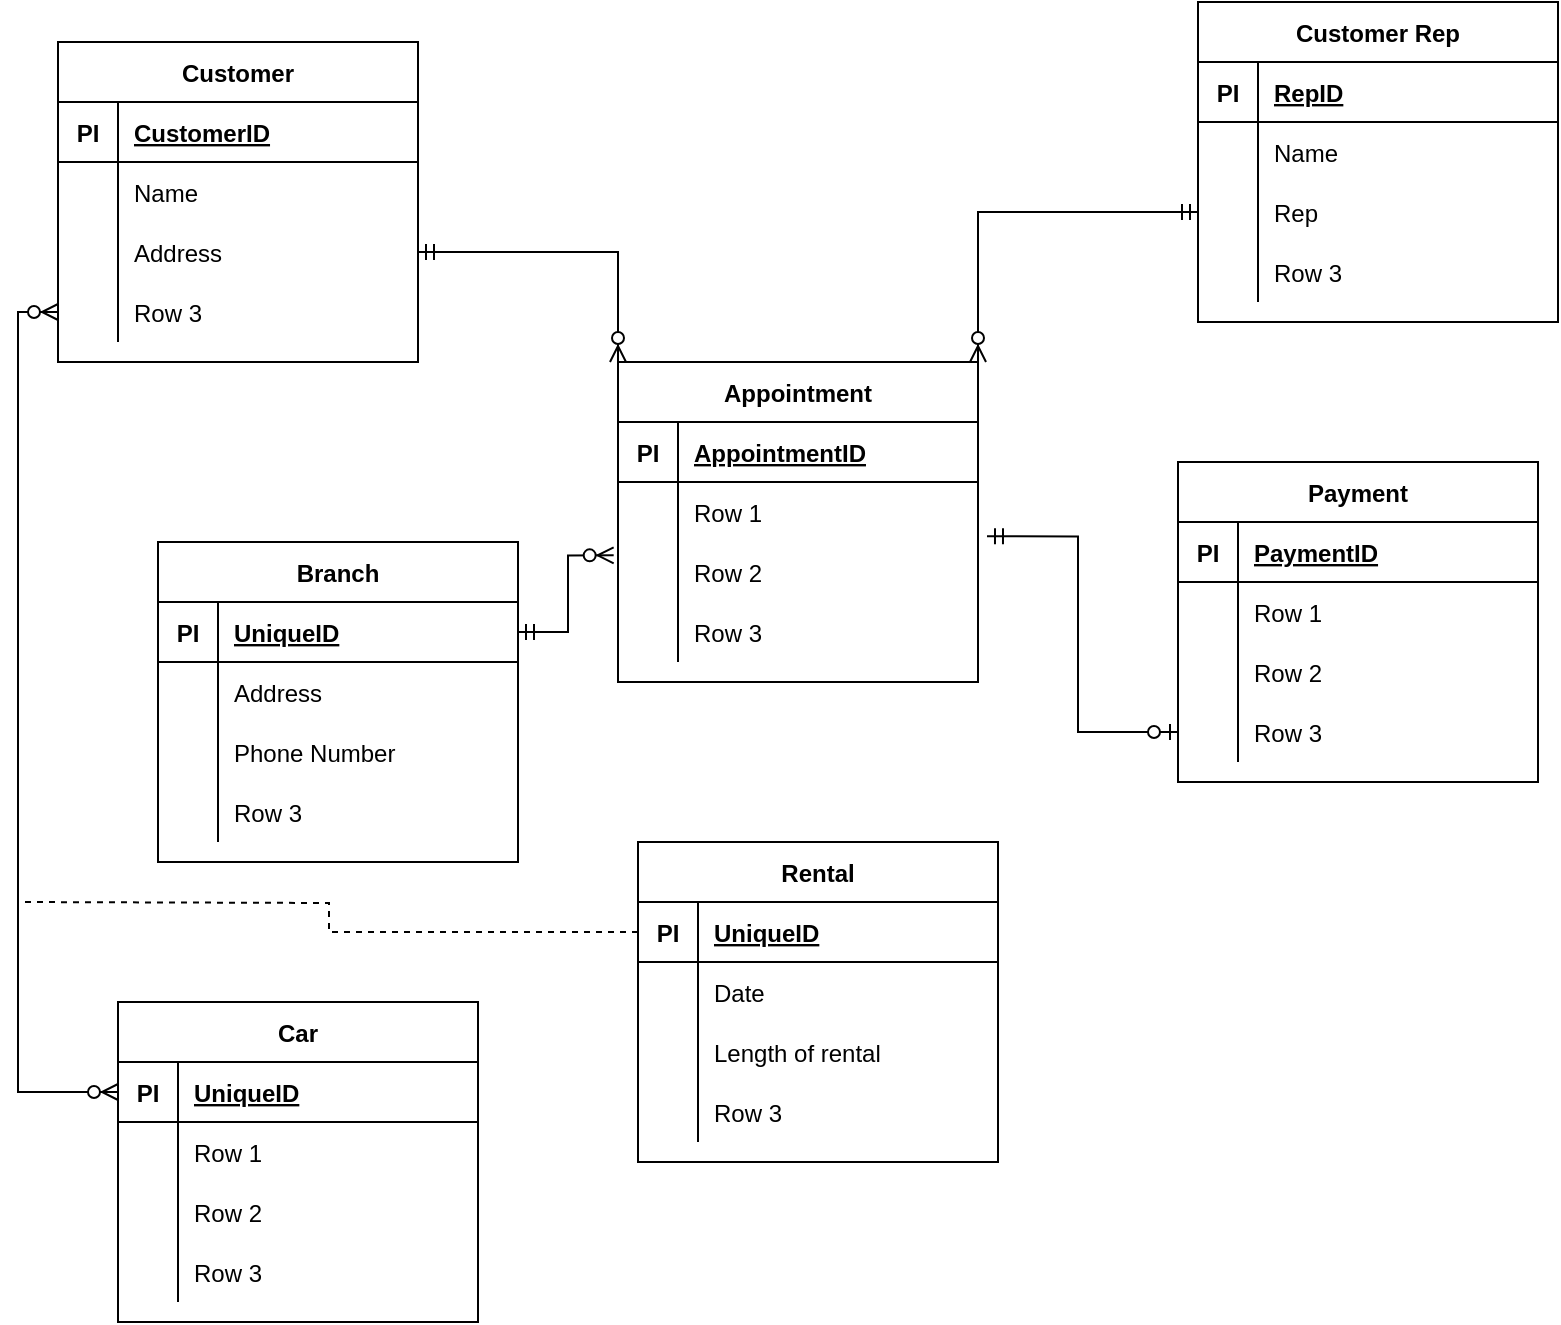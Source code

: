 <mxfile version="13.6.2" type="github">
  <diagram id="R2lEEEUBdFMjLlhIrx00" name="Page-1">
    <mxGraphModel dx="1117" dy="1770" grid="1" gridSize="10" guides="1" tooltips="1" connect="1" arrows="1" fold="1" page="1" pageScale="1" pageWidth="850" pageHeight="1100" math="0" shadow="0" extFonts="Permanent Marker^https://fonts.googleapis.com/css?family=Permanent+Marker">
      <root>
        <mxCell id="0" />
        <mxCell id="1" parent="0" />
        <mxCell id="igwRy37rfEKmx1J63zKZ-53" value="Customer Rep" style="shape=table;startSize=30;container=1;collapsible=1;childLayout=tableLayout;fixedRows=1;rowLines=0;fontStyle=1;align=center;resizeLast=1;" vertex="1" parent="1">
          <mxGeometry x="620" y="-130" width="180" height="160" as="geometry" />
        </mxCell>
        <mxCell id="igwRy37rfEKmx1J63zKZ-54" value="" style="shape=partialRectangle;collapsible=0;dropTarget=0;pointerEvents=0;fillColor=none;top=0;left=0;bottom=1;right=0;points=[[0,0.5],[1,0.5]];portConstraint=eastwest;" vertex="1" parent="igwRy37rfEKmx1J63zKZ-53">
          <mxGeometry y="30" width="180" height="30" as="geometry" />
        </mxCell>
        <mxCell id="igwRy37rfEKmx1J63zKZ-55" value="PI" style="shape=partialRectangle;connectable=0;fillColor=none;top=0;left=0;bottom=0;right=0;fontStyle=1;overflow=hidden;" vertex="1" parent="igwRy37rfEKmx1J63zKZ-54">
          <mxGeometry width="30" height="30" as="geometry" />
        </mxCell>
        <mxCell id="igwRy37rfEKmx1J63zKZ-56" value="RepID" style="shape=partialRectangle;connectable=0;fillColor=none;top=0;left=0;bottom=0;right=0;align=left;spacingLeft=6;fontStyle=5;overflow=hidden;" vertex="1" parent="igwRy37rfEKmx1J63zKZ-54">
          <mxGeometry x="30" width="150" height="30" as="geometry" />
        </mxCell>
        <mxCell id="igwRy37rfEKmx1J63zKZ-57" value="" style="shape=partialRectangle;collapsible=0;dropTarget=0;pointerEvents=0;fillColor=none;top=0;left=0;bottom=0;right=0;points=[[0,0.5],[1,0.5]];portConstraint=eastwest;" vertex="1" parent="igwRy37rfEKmx1J63zKZ-53">
          <mxGeometry y="60" width="180" height="30" as="geometry" />
        </mxCell>
        <mxCell id="igwRy37rfEKmx1J63zKZ-58" value="" style="shape=partialRectangle;connectable=0;fillColor=none;top=0;left=0;bottom=0;right=0;editable=1;overflow=hidden;" vertex="1" parent="igwRy37rfEKmx1J63zKZ-57">
          <mxGeometry width="30" height="30" as="geometry" />
        </mxCell>
        <mxCell id="igwRy37rfEKmx1J63zKZ-59" value="Name" style="shape=partialRectangle;connectable=0;fillColor=none;top=0;left=0;bottom=0;right=0;align=left;spacingLeft=6;overflow=hidden;" vertex="1" parent="igwRy37rfEKmx1J63zKZ-57">
          <mxGeometry x="30" width="150" height="30" as="geometry" />
        </mxCell>
        <mxCell id="igwRy37rfEKmx1J63zKZ-60" value="" style="shape=partialRectangle;collapsible=0;dropTarget=0;pointerEvents=0;fillColor=none;top=0;left=0;bottom=0;right=0;points=[[0,0.5],[1,0.5]];portConstraint=eastwest;" vertex="1" parent="igwRy37rfEKmx1J63zKZ-53">
          <mxGeometry y="90" width="180" height="30" as="geometry" />
        </mxCell>
        <mxCell id="igwRy37rfEKmx1J63zKZ-61" value="" style="shape=partialRectangle;connectable=0;fillColor=none;top=0;left=0;bottom=0;right=0;editable=1;overflow=hidden;" vertex="1" parent="igwRy37rfEKmx1J63zKZ-60">
          <mxGeometry width="30" height="30" as="geometry" />
        </mxCell>
        <mxCell id="igwRy37rfEKmx1J63zKZ-62" value="Rep" style="shape=partialRectangle;connectable=0;fillColor=none;top=0;left=0;bottom=0;right=0;align=left;spacingLeft=6;overflow=hidden;" vertex="1" parent="igwRy37rfEKmx1J63zKZ-60">
          <mxGeometry x="30" width="150" height="30" as="geometry" />
        </mxCell>
        <mxCell id="igwRy37rfEKmx1J63zKZ-63" value="" style="shape=partialRectangle;collapsible=0;dropTarget=0;pointerEvents=0;fillColor=none;top=0;left=0;bottom=0;right=0;points=[[0,0.5],[1,0.5]];portConstraint=eastwest;" vertex="1" parent="igwRy37rfEKmx1J63zKZ-53">
          <mxGeometry y="120" width="180" height="30" as="geometry" />
        </mxCell>
        <mxCell id="igwRy37rfEKmx1J63zKZ-64" value="" style="shape=partialRectangle;connectable=0;fillColor=none;top=0;left=0;bottom=0;right=0;editable=1;overflow=hidden;" vertex="1" parent="igwRy37rfEKmx1J63zKZ-63">
          <mxGeometry width="30" height="30" as="geometry" />
        </mxCell>
        <mxCell id="igwRy37rfEKmx1J63zKZ-65" value="Row 3" style="shape=partialRectangle;connectable=0;fillColor=none;top=0;left=0;bottom=0;right=0;align=left;spacingLeft=6;overflow=hidden;" vertex="1" parent="igwRy37rfEKmx1J63zKZ-63">
          <mxGeometry x="30" width="150" height="30" as="geometry" />
        </mxCell>
        <mxCell id="igwRy37rfEKmx1J63zKZ-14" value="Appointment" style="shape=table;startSize=30;container=1;collapsible=1;childLayout=tableLayout;fixedRows=1;rowLines=0;fontStyle=1;align=center;resizeLast=1;" vertex="1" parent="1">
          <mxGeometry x="330" y="50" width="180" height="160" as="geometry" />
        </mxCell>
        <mxCell id="igwRy37rfEKmx1J63zKZ-15" value="" style="shape=partialRectangle;collapsible=0;dropTarget=0;pointerEvents=0;fillColor=none;top=0;left=0;bottom=1;right=0;points=[[0,0.5],[1,0.5]];portConstraint=eastwest;" vertex="1" parent="igwRy37rfEKmx1J63zKZ-14">
          <mxGeometry y="30" width="180" height="30" as="geometry" />
        </mxCell>
        <mxCell id="igwRy37rfEKmx1J63zKZ-16" value="PI" style="shape=partialRectangle;connectable=0;fillColor=none;top=0;left=0;bottom=0;right=0;fontStyle=1;overflow=hidden;" vertex="1" parent="igwRy37rfEKmx1J63zKZ-15">
          <mxGeometry width="30" height="30" as="geometry" />
        </mxCell>
        <mxCell id="igwRy37rfEKmx1J63zKZ-17" value="AppointmentID" style="shape=partialRectangle;connectable=0;fillColor=none;top=0;left=0;bottom=0;right=0;align=left;spacingLeft=6;fontStyle=5;overflow=hidden;" vertex="1" parent="igwRy37rfEKmx1J63zKZ-15">
          <mxGeometry x="30" width="150" height="30" as="geometry" />
        </mxCell>
        <mxCell id="igwRy37rfEKmx1J63zKZ-18" value="" style="shape=partialRectangle;collapsible=0;dropTarget=0;pointerEvents=0;fillColor=none;top=0;left=0;bottom=0;right=0;points=[[0,0.5],[1,0.5]];portConstraint=eastwest;" vertex="1" parent="igwRy37rfEKmx1J63zKZ-14">
          <mxGeometry y="60" width="180" height="30" as="geometry" />
        </mxCell>
        <mxCell id="igwRy37rfEKmx1J63zKZ-19" value="" style="shape=partialRectangle;connectable=0;fillColor=none;top=0;left=0;bottom=0;right=0;editable=1;overflow=hidden;" vertex="1" parent="igwRy37rfEKmx1J63zKZ-18">
          <mxGeometry width="30" height="30" as="geometry" />
        </mxCell>
        <mxCell id="igwRy37rfEKmx1J63zKZ-20" value="Row 1" style="shape=partialRectangle;connectable=0;fillColor=none;top=0;left=0;bottom=0;right=0;align=left;spacingLeft=6;overflow=hidden;" vertex="1" parent="igwRy37rfEKmx1J63zKZ-18">
          <mxGeometry x="30" width="150" height="30" as="geometry" />
        </mxCell>
        <mxCell id="igwRy37rfEKmx1J63zKZ-21" value="" style="shape=partialRectangle;collapsible=0;dropTarget=0;pointerEvents=0;fillColor=none;top=0;left=0;bottom=0;right=0;points=[[0,0.5],[1,0.5]];portConstraint=eastwest;" vertex="1" parent="igwRy37rfEKmx1J63zKZ-14">
          <mxGeometry y="90" width="180" height="30" as="geometry" />
        </mxCell>
        <mxCell id="igwRy37rfEKmx1J63zKZ-22" value="" style="shape=partialRectangle;connectable=0;fillColor=none;top=0;left=0;bottom=0;right=0;editable=1;overflow=hidden;" vertex="1" parent="igwRy37rfEKmx1J63zKZ-21">
          <mxGeometry width="30" height="30" as="geometry" />
        </mxCell>
        <mxCell id="igwRy37rfEKmx1J63zKZ-23" value="Row 2" style="shape=partialRectangle;connectable=0;fillColor=none;top=0;left=0;bottom=0;right=0;align=left;spacingLeft=6;overflow=hidden;" vertex="1" parent="igwRy37rfEKmx1J63zKZ-21">
          <mxGeometry x="30" width="150" height="30" as="geometry" />
        </mxCell>
        <mxCell id="igwRy37rfEKmx1J63zKZ-24" value="" style="shape=partialRectangle;collapsible=0;dropTarget=0;pointerEvents=0;fillColor=none;top=0;left=0;bottom=0;right=0;points=[[0,0.5],[1,0.5]];portConstraint=eastwest;" vertex="1" parent="igwRy37rfEKmx1J63zKZ-14">
          <mxGeometry y="120" width="180" height="30" as="geometry" />
        </mxCell>
        <mxCell id="igwRy37rfEKmx1J63zKZ-25" value="" style="shape=partialRectangle;connectable=0;fillColor=none;top=0;left=0;bottom=0;right=0;editable=1;overflow=hidden;" vertex="1" parent="igwRy37rfEKmx1J63zKZ-24">
          <mxGeometry width="30" height="30" as="geometry" />
        </mxCell>
        <mxCell id="igwRy37rfEKmx1J63zKZ-26" value="Row 3" style="shape=partialRectangle;connectable=0;fillColor=none;top=0;left=0;bottom=0;right=0;align=left;spacingLeft=6;overflow=hidden;" vertex="1" parent="igwRy37rfEKmx1J63zKZ-24">
          <mxGeometry x="30" width="150" height="30" as="geometry" />
        </mxCell>
        <mxCell id="igwRy37rfEKmx1J63zKZ-1" value="Payment" style="shape=table;startSize=30;container=1;collapsible=1;childLayout=tableLayout;fixedRows=1;rowLines=0;fontStyle=1;align=center;resizeLast=1;" vertex="1" parent="1">
          <mxGeometry x="610" y="100" width="180" height="160" as="geometry" />
        </mxCell>
        <mxCell id="igwRy37rfEKmx1J63zKZ-2" value="" style="shape=partialRectangle;collapsible=0;dropTarget=0;pointerEvents=0;fillColor=none;top=0;left=0;bottom=1;right=0;points=[[0,0.5],[1,0.5]];portConstraint=eastwest;" vertex="1" parent="igwRy37rfEKmx1J63zKZ-1">
          <mxGeometry y="30" width="180" height="30" as="geometry" />
        </mxCell>
        <mxCell id="igwRy37rfEKmx1J63zKZ-3" value="PI" style="shape=partialRectangle;connectable=0;fillColor=none;top=0;left=0;bottom=0;right=0;fontStyle=1;overflow=hidden;" vertex="1" parent="igwRy37rfEKmx1J63zKZ-2">
          <mxGeometry width="30" height="30" as="geometry" />
        </mxCell>
        <mxCell id="igwRy37rfEKmx1J63zKZ-4" value="PaymentID" style="shape=partialRectangle;connectable=0;fillColor=none;top=0;left=0;bottom=0;right=0;align=left;spacingLeft=6;fontStyle=5;overflow=hidden;" vertex="1" parent="igwRy37rfEKmx1J63zKZ-2">
          <mxGeometry x="30" width="150" height="30" as="geometry" />
        </mxCell>
        <mxCell id="igwRy37rfEKmx1J63zKZ-5" value="" style="shape=partialRectangle;collapsible=0;dropTarget=0;pointerEvents=0;fillColor=none;top=0;left=0;bottom=0;right=0;points=[[0,0.5],[1,0.5]];portConstraint=eastwest;" vertex="1" parent="igwRy37rfEKmx1J63zKZ-1">
          <mxGeometry y="60" width="180" height="30" as="geometry" />
        </mxCell>
        <mxCell id="igwRy37rfEKmx1J63zKZ-6" value="" style="shape=partialRectangle;connectable=0;fillColor=none;top=0;left=0;bottom=0;right=0;editable=1;overflow=hidden;" vertex="1" parent="igwRy37rfEKmx1J63zKZ-5">
          <mxGeometry width="30" height="30" as="geometry" />
        </mxCell>
        <mxCell id="igwRy37rfEKmx1J63zKZ-7" value="Row 1" style="shape=partialRectangle;connectable=0;fillColor=none;top=0;left=0;bottom=0;right=0;align=left;spacingLeft=6;overflow=hidden;" vertex="1" parent="igwRy37rfEKmx1J63zKZ-5">
          <mxGeometry x="30" width="150" height="30" as="geometry" />
        </mxCell>
        <mxCell id="igwRy37rfEKmx1J63zKZ-8" value="" style="shape=partialRectangle;collapsible=0;dropTarget=0;pointerEvents=0;fillColor=none;top=0;left=0;bottom=0;right=0;points=[[0,0.5],[1,0.5]];portConstraint=eastwest;" vertex="1" parent="igwRy37rfEKmx1J63zKZ-1">
          <mxGeometry y="90" width="180" height="30" as="geometry" />
        </mxCell>
        <mxCell id="igwRy37rfEKmx1J63zKZ-9" value="" style="shape=partialRectangle;connectable=0;fillColor=none;top=0;left=0;bottom=0;right=0;editable=1;overflow=hidden;" vertex="1" parent="igwRy37rfEKmx1J63zKZ-8">
          <mxGeometry width="30" height="30" as="geometry" />
        </mxCell>
        <mxCell id="igwRy37rfEKmx1J63zKZ-10" value="Row 2" style="shape=partialRectangle;connectable=0;fillColor=none;top=0;left=0;bottom=0;right=0;align=left;spacingLeft=6;overflow=hidden;" vertex="1" parent="igwRy37rfEKmx1J63zKZ-8">
          <mxGeometry x="30" width="150" height="30" as="geometry" />
        </mxCell>
        <mxCell id="igwRy37rfEKmx1J63zKZ-11" value="" style="shape=partialRectangle;collapsible=0;dropTarget=0;pointerEvents=0;fillColor=none;top=0;left=0;bottom=0;right=0;points=[[0,0.5],[1,0.5]];portConstraint=eastwest;" vertex="1" parent="igwRy37rfEKmx1J63zKZ-1">
          <mxGeometry y="120" width="180" height="30" as="geometry" />
        </mxCell>
        <mxCell id="igwRy37rfEKmx1J63zKZ-12" value="" style="shape=partialRectangle;connectable=0;fillColor=none;top=0;left=0;bottom=0;right=0;editable=1;overflow=hidden;" vertex="1" parent="igwRy37rfEKmx1J63zKZ-11">
          <mxGeometry width="30" height="30" as="geometry" />
        </mxCell>
        <mxCell id="igwRy37rfEKmx1J63zKZ-13" value="Row 3" style="shape=partialRectangle;connectable=0;fillColor=none;top=0;left=0;bottom=0;right=0;align=left;spacingLeft=6;overflow=hidden;" vertex="1" parent="igwRy37rfEKmx1J63zKZ-11">
          <mxGeometry x="30" width="150" height="30" as="geometry" />
        </mxCell>
        <mxCell id="igwRy37rfEKmx1J63zKZ-40" value="Customer" style="shape=table;startSize=30;container=1;collapsible=1;childLayout=tableLayout;fixedRows=1;rowLines=0;fontStyle=1;align=center;resizeLast=1;" vertex="1" parent="1">
          <mxGeometry x="50" y="-110" width="180" height="160" as="geometry" />
        </mxCell>
        <mxCell id="igwRy37rfEKmx1J63zKZ-41" value="" style="shape=partialRectangle;collapsible=0;dropTarget=0;pointerEvents=0;fillColor=none;top=0;left=0;bottom=1;right=0;points=[[0,0.5],[1,0.5]];portConstraint=eastwest;" vertex="1" parent="igwRy37rfEKmx1J63zKZ-40">
          <mxGeometry y="30" width="180" height="30" as="geometry" />
        </mxCell>
        <mxCell id="igwRy37rfEKmx1J63zKZ-42" value="PI" style="shape=partialRectangle;connectable=0;fillColor=none;top=0;left=0;bottom=0;right=0;fontStyle=1;overflow=hidden;" vertex="1" parent="igwRy37rfEKmx1J63zKZ-41">
          <mxGeometry width="30" height="30" as="geometry" />
        </mxCell>
        <mxCell id="igwRy37rfEKmx1J63zKZ-43" value="CustomerID" style="shape=partialRectangle;connectable=0;fillColor=none;top=0;left=0;bottom=0;right=0;align=left;spacingLeft=6;fontStyle=5;overflow=hidden;" vertex="1" parent="igwRy37rfEKmx1J63zKZ-41">
          <mxGeometry x="30" width="150" height="30" as="geometry" />
        </mxCell>
        <mxCell id="igwRy37rfEKmx1J63zKZ-44" value="" style="shape=partialRectangle;collapsible=0;dropTarget=0;pointerEvents=0;fillColor=none;top=0;left=0;bottom=0;right=0;points=[[0,0.5],[1,0.5]];portConstraint=eastwest;" vertex="1" parent="igwRy37rfEKmx1J63zKZ-40">
          <mxGeometry y="60" width="180" height="30" as="geometry" />
        </mxCell>
        <mxCell id="igwRy37rfEKmx1J63zKZ-45" value="" style="shape=partialRectangle;connectable=0;fillColor=none;top=0;left=0;bottom=0;right=0;editable=1;overflow=hidden;" vertex="1" parent="igwRy37rfEKmx1J63zKZ-44">
          <mxGeometry width="30" height="30" as="geometry" />
        </mxCell>
        <mxCell id="igwRy37rfEKmx1J63zKZ-46" value="Name" style="shape=partialRectangle;connectable=0;fillColor=none;top=0;left=0;bottom=0;right=0;align=left;spacingLeft=6;overflow=hidden;" vertex="1" parent="igwRy37rfEKmx1J63zKZ-44">
          <mxGeometry x="30" width="150" height="30" as="geometry" />
        </mxCell>
        <mxCell id="igwRy37rfEKmx1J63zKZ-47" value="" style="shape=partialRectangle;collapsible=0;dropTarget=0;pointerEvents=0;fillColor=none;top=0;left=0;bottom=0;right=0;points=[[0,0.5],[1,0.5]];portConstraint=eastwest;" vertex="1" parent="igwRy37rfEKmx1J63zKZ-40">
          <mxGeometry y="90" width="180" height="30" as="geometry" />
        </mxCell>
        <mxCell id="igwRy37rfEKmx1J63zKZ-48" value="" style="shape=partialRectangle;connectable=0;fillColor=none;top=0;left=0;bottom=0;right=0;editable=1;overflow=hidden;" vertex="1" parent="igwRy37rfEKmx1J63zKZ-47">
          <mxGeometry width="30" height="30" as="geometry" />
        </mxCell>
        <mxCell id="igwRy37rfEKmx1J63zKZ-49" value="Address" style="shape=partialRectangle;connectable=0;fillColor=none;top=0;left=0;bottom=0;right=0;align=left;spacingLeft=6;overflow=hidden;" vertex="1" parent="igwRy37rfEKmx1J63zKZ-47">
          <mxGeometry x="30" width="150" height="30" as="geometry" />
        </mxCell>
        <mxCell id="igwRy37rfEKmx1J63zKZ-50" value="" style="shape=partialRectangle;collapsible=0;dropTarget=0;pointerEvents=0;fillColor=none;top=0;left=0;bottom=0;right=0;points=[[0,0.5],[1,0.5]];portConstraint=eastwest;" vertex="1" parent="igwRy37rfEKmx1J63zKZ-40">
          <mxGeometry y="120" width="180" height="30" as="geometry" />
        </mxCell>
        <mxCell id="igwRy37rfEKmx1J63zKZ-51" value="" style="shape=partialRectangle;connectable=0;fillColor=none;top=0;left=0;bottom=0;right=0;editable=1;overflow=hidden;" vertex="1" parent="igwRy37rfEKmx1J63zKZ-50">
          <mxGeometry width="30" height="30" as="geometry" />
        </mxCell>
        <mxCell id="igwRy37rfEKmx1J63zKZ-52" value="Row 3" style="shape=partialRectangle;connectable=0;fillColor=none;top=0;left=0;bottom=0;right=0;align=left;spacingLeft=6;overflow=hidden;" vertex="1" parent="igwRy37rfEKmx1J63zKZ-50">
          <mxGeometry x="30" width="150" height="30" as="geometry" />
        </mxCell>
        <mxCell id="igwRy37rfEKmx1J63zKZ-94" style="edgeStyle=orthogonalEdgeStyle;rounded=0;orthogonalLoop=1;jettySize=auto;html=1;exitX=1;exitY=0.5;exitDx=0;exitDy=0;entryX=0;entryY=0;entryDx=0;entryDy=0;endArrow=ERzeroToMany;endFill=1;startArrow=ERmandOne;startFill=0;" edge="1" parent="1" source="igwRy37rfEKmx1J63zKZ-47" target="igwRy37rfEKmx1J63zKZ-14">
          <mxGeometry relative="1" as="geometry" />
        </mxCell>
        <mxCell id="igwRy37rfEKmx1J63zKZ-95" style="edgeStyle=orthogonalEdgeStyle;rounded=0;orthogonalLoop=1;jettySize=auto;html=1;exitX=0;exitY=0.5;exitDx=0;exitDy=0;entryX=1;entryY=0;entryDx=0;entryDy=0;endArrow=ERzeroToMany;endFill=1;startArrow=ERmandOne;startFill=0;" edge="1" parent="1" source="igwRy37rfEKmx1J63zKZ-60" target="igwRy37rfEKmx1J63zKZ-14">
          <mxGeometry relative="1" as="geometry" />
        </mxCell>
        <mxCell id="igwRy37rfEKmx1J63zKZ-96" style="edgeStyle=orthogonalEdgeStyle;rounded=0;orthogonalLoop=1;jettySize=auto;html=1;exitX=1;exitY=0.5;exitDx=0;exitDy=0;entryX=-0.012;entryY=0.222;entryDx=0;entryDy=0;entryPerimeter=0;endArrow=ERzeroToMany;endFill=1;startArrow=ERmandOne;startFill=0;" edge="1" parent="1" source="igwRy37rfEKmx1J63zKZ-67" target="igwRy37rfEKmx1J63zKZ-21">
          <mxGeometry relative="1" as="geometry" />
        </mxCell>
        <mxCell id="igwRy37rfEKmx1J63zKZ-97" style="edgeStyle=orthogonalEdgeStyle;rounded=0;orthogonalLoop=1;jettySize=auto;html=1;exitX=0;exitY=0.5;exitDx=0;exitDy=0;entryX=1.025;entryY=-0.095;entryDx=0;entryDy=0;entryPerimeter=0;endArrow=ERmandOne;endFill=0;startArrow=ERzeroToOne;startFill=1;" edge="1" parent="1" source="igwRy37rfEKmx1J63zKZ-11" target="igwRy37rfEKmx1J63zKZ-21">
          <mxGeometry relative="1" as="geometry" />
        </mxCell>
        <mxCell id="igwRy37rfEKmx1J63zKZ-66" value="Branch" style="shape=table;startSize=30;container=1;collapsible=1;childLayout=tableLayout;fixedRows=1;rowLines=0;fontStyle=1;align=center;resizeLast=1;" vertex="1" parent="1">
          <mxGeometry x="100" y="140" width="180" height="160" as="geometry" />
        </mxCell>
        <mxCell id="igwRy37rfEKmx1J63zKZ-67" value="" style="shape=partialRectangle;collapsible=0;dropTarget=0;pointerEvents=0;fillColor=none;top=0;left=0;bottom=1;right=0;points=[[0,0.5],[1,0.5]];portConstraint=eastwest;" vertex="1" parent="igwRy37rfEKmx1J63zKZ-66">
          <mxGeometry y="30" width="180" height="30" as="geometry" />
        </mxCell>
        <mxCell id="igwRy37rfEKmx1J63zKZ-68" value="PI" style="shape=partialRectangle;connectable=0;fillColor=none;top=0;left=0;bottom=0;right=0;fontStyle=1;overflow=hidden;" vertex="1" parent="igwRy37rfEKmx1J63zKZ-67">
          <mxGeometry width="30" height="30" as="geometry" />
        </mxCell>
        <mxCell id="igwRy37rfEKmx1J63zKZ-69" value="UniqueID" style="shape=partialRectangle;connectable=0;fillColor=none;top=0;left=0;bottom=0;right=0;align=left;spacingLeft=6;fontStyle=5;overflow=hidden;" vertex="1" parent="igwRy37rfEKmx1J63zKZ-67">
          <mxGeometry x="30" width="150" height="30" as="geometry" />
        </mxCell>
        <mxCell id="igwRy37rfEKmx1J63zKZ-70" value="" style="shape=partialRectangle;collapsible=0;dropTarget=0;pointerEvents=0;fillColor=none;top=0;left=0;bottom=0;right=0;points=[[0,0.5],[1,0.5]];portConstraint=eastwest;" vertex="1" parent="igwRy37rfEKmx1J63zKZ-66">
          <mxGeometry y="60" width="180" height="30" as="geometry" />
        </mxCell>
        <mxCell id="igwRy37rfEKmx1J63zKZ-71" value="" style="shape=partialRectangle;connectable=0;fillColor=none;top=0;left=0;bottom=0;right=0;editable=1;overflow=hidden;" vertex="1" parent="igwRy37rfEKmx1J63zKZ-70">
          <mxGeometry width="30" height="30" as="geometry" />
        </mxCell>
        <mxCell id="igwRy37rfEKmx1J63zKZ-72" value="Address" style="shape=partialRectangle;connectable=0;fillColor=none;top=0;left=0;bottom=0;right=0;align=left;spacingLeft=6;overflow=hidden;" vertex="1" parent="igwRy37rfEKmx1J63zKZ-70">
          <mxGeometry x="30" width="150" height="30" as="geometry" />
        </mxCell>
        <mxCell id="igwRy37rfEKmx1J63zKZ-73" value="" style="shape=partialRectangle;collapsible=0;dropTarget=0;pointerEvents=0;fillColor=none;top=0;left=0;bottom=0;right=0;points=[[0,0.5],[1,0.5]];portConstraint=eastwest;" vertex="1" parent="igwRy37rfEKmx1J63zKZ-66">
          <mxGeometry y="90" width="180" height="30" as="geometry" />
        </mxCell>
        <mxCell id="igwRy37rfEKmx1J63zKZ-74" value="" style="shape=partialRectangle;connectable=0;fillColor=none;top=0;left=0;bottom=0;right=0;editable=1;overflow=hidden;" vertex="1" parent="igwRy37rfEKmx1J63zKZ-73">
          <mxGeometry width="30" height="30" as="geometry" />
        </mxCell>
        <mxCell id="igwRy37rfEKmx1J63zKZ-75" value="Phone Number" style="shape=partialRectangle;connectable=0;fillColor=none;top=0;left=0;bottom=0;right=0;align=left;spacingLeft=6;overflow=hidden;" vertex="1" parent="igwRy37rfEKmx1J63zKZ-73">
          <mxGeometry x="30" width="150" height="30" as="geometry" />
        </mxCell>
        <mxCell id="igwRy37rfEKmx1J63zKZ-76" value="" style="shape=partialRectangle;collapsible=0;dropTarget=0;pointerEvents=0;fillColor=none;top=0;left=0;bottom=0;right=0;points=[[0,0.5],[1,0.5]];portConstraint=eastwest;" vertex="1" parent="igwRy37rfEKmx1J63zKZ-66">
          <mxGeometry y="120" width="180" height="30" as="geometry" />
        </mxCell>
        <mxCell id="igwRy37rfEKmx1J63zKZ-77" value="" style="shape=partialRectangle;connectable=0;fillColor=none;top=0;left=0;bottom=0;right=0;editable=1;overflow=hidden;" vertex="1" parent="igwRy37rfEKmx1J63zKZ-76">
          <mxGeometry width="30" height="30" as="geometry" />
        </mxCell>
        <mxCell id="igwRy37rfEKmx1J63zKZ-78" value="Row 3" style="shape=partialRectangle;connectable=0;fillColor=none;top=0;left=0;bottom=0;right=0;align=left;spacingLeft=6;overflow=hidden;" vertex="1" parent="igwRy37rfEKmx1J63zKZ-76">
          <mxGeometry x="30" width="150" height="30" as="geometry" />
        </mxCell>
        <mxCell id="igwRy37rfEKmx1J63zKZ-99" style="edgeStyle=orthogonalEdgeStyle;rounded=0;orthogonalLoop=1;jettySize=auto;html=1;exitX=0;exitY=0.5;exitDx=0;exitDy=0;entryX=0;entryY=0.5;entryDx=0;entryDy=0;startArrow=ERzeroToMany;startFill=1;endArrow=ERzeroToMany;endFill=1;" edge="1" parent="1" source="igwRy37rfEKmx1J63zKZ-50" target="igwRy37rfEKmx1J63zKZ-28">
          <mxGeometry relative="1" as="geometry" />
        </mxCell>
        <mxCell id="igwRy37rfEKmx1J63zKZ-81" value="Rental" style="shape=table;startSize=30;container=1;collapsible=1;childLayout=tableLayout;fixedRows=1;rowLines=0;fontStyle=1;align=center;resizeLast=1;" vertex="1" parent="1">
          <mxGeometry x="340" y="290" width="180" height="160" as="geometry" />
        </mxCell>
        <mxCell id="igwRy37rfEKmx1J63zKZ-82" value="" style="shape=partialRectangle;collapsible=0;dropTarget=0;pointerEvents=0;fillColor=none;top=0;left=0;bottom=1;right=0;points=[[0,0.5],[1,0.5]];portConstraint=eastwest;" vertex="1" parent="igwRy37rfEKmx1J63zKZ-81">
          <mxGeometry y="30" width="180" height="30" as="geometry" />
        </mxCell>
        <mxCell id="igwRy37rfEKmx1J63zKZ-83" value="PI" style="shape=partialRectangle;connectable=0;fillColor=none;top=0;left=0;bottom=0;right=0;fontStyle=1;overflow=hidden;" vertex="1" parent="igwRy37rfEKmx1J63zKZ-82">
          <mxGeometry width="30" height="30" as="geometry" />
        </mxCell>
        <mxCell id="igwRy37rfEKmx1J63zKZ-84" value="UniqueID" style="shape=partialRectangle;connectable=0;fillColor=none;top=0;left=0;bottom=0;right=0;align=left;spacingLeft=6;fontStyle=5;overflow=hidden;" vertex="1" parent="igwRy37rfEKmx1J63zKZ-82">
          <mxGeometry x="30" width="150" height="30" as="geometry" />
        </mxCell>
        <mxCell id="igwRy37rfEKmx1J63zKZ-85" value="" style="shape=partialRectangle;collapsible=0;dropTarget=0;pointerEvents=0;fillColor=none;top=0;left=0;bottom=0;right=0;points=[[0,0.5],[1,0.5]];portConstraint=eastwest;" vertex="1" parent="igwRy37rfEKmx1J63zKZ-81">
          <mxGeometry y="60" width="180" height="30" as="geometry" />
        </mxCell>
        <mxCell id="igwRy37rfEKmx1J63zKZ-86" value="" style="shape=partialRectangle;connectable=0;fillColor=none;top=0;left=0;bottom=0;right=0;editable=1;overflow=hidden;" vertex="1" parent="igwRy37rfEKmx1J63zKZ-85">
          <mxGeometry width="30" height="30" as="geometry" />
        </mxCell>
        <mxCell id="igwRy37rfEKmx1J63zKZ-87" value="Date" style="shape=partialRectangle;connectable=0;fillColor=none;top=0;left=0;bottom=0;right=0;align=left;spacingLeft=6;overflow=hidden;" vertex="1" parent="igwRy37rfEKmx1J63zKZ-85">
          <mxGeometry x="30" width="150" height="30" as="geometry" />
        </mxCell>
        <mxCell id="igwRy37rfEKmx1J63zKZ-88" value="" style="shape=partialRectangle;collapsible=0;dropTarget=0;pointerEvents=0;fillColor=none;top=0;left=0;bottom=0;right=0;points=[[0,0.5],[1,0.5]];portConstraint=eastwest;" vertex="1" parent="igwRy37rfEKmx1J63zKZ-81">
          <mxGeometry y="90" width="180" height="30" as="geometry" />
        </mxCell>
        <mxCell id="igwRy37rfEKmx1J63zKZ-89" value="" style="shape=partialRectangle;connectable=0;fillColor=none;top=0;left=0;bottom=0;right=0;editable=1;overflow=hidden;" vertex="1" parent="igwRy37rfEKmx1J63zKZ-88">
          <mxGeometry width="30" height="30" as="geometry" />
        </mxCell>
        <mxCell id="igwRy37rfEKmx1J63zKZ-90" value="Length of rental" style="shape=partialRectangle;connectable=0;fillColor=none;top=0;left=0;bottom=0;right=0;align=left;spacingLeft=6;overflow=hidden;" vertex="1" parent="igwRy37rfEKmx1J63zKZ-88">
          <mxGeometry x="30" width="150" height="30" as="geometry" />
        </mxCell>
        <mxCell id="igwRy37rfEKmx1J63zKZ-91" value="" style="shape=partialRectangle;collapsible=0;dropTarget=0;pointerEvents=0;fillColor=none;top=0;left=0;bottom=0;right=0;points=[[0,0.5],[1,0.5]];portConstraint=eastwest;" vertex="1" parent="igwRy37rfEKmx1J63zKZ-81">
          <mxGeometry y="120" width="180" height="30" as="geometry" />
        </mxCell>
        <mxCell id="igwRy37rfEKmx1J63zKZ-92" value="" style="shape=partialRectangle;connectable=0;fillColor=none;top=0;left=0;bottom=0;right=0;editable=1;overflow=hidden;" vertex="1" parent="igwRy37rfEKmx1J63zKZ-91">
          <mxGeometry width="30" height="30" as="geometry" />
        </mxCell>
        <mxCell id="igwRy37rfEKmx1J63zKZ-93" value="Row 3" style="shape=partialRectangle;connectable=0;fillColor=none;top=0;left=0;bottom=0;right=0;align=left;spacingLeft=6;overflow=hidden;" vertex="1" parent="igwRy37rfEKmx1J63zKZ-91">
          <mxGeometry x="30" width="150" height="30" as="geometry" />
        </mxCell>
        <mxCell id="igwRy37rfEKmx1J63zKZ-100" style="edgeStyle=orthogonalEdgeStyle;rounded=0;orthogonalLoop=1;jettySize=auto;html=1;exitX=0;exitY=0.5;exitDx=0;exitDy=0;startArrow=none;startFill=0;endArrow=none;endFill=0;dashed=1;" edge="1" parent="1" source="igwRy37rfEKmx1J63zKZ-82">
          <mxGeometry relative="1" as="geometry">
            <mxPoint x="30" y="320" as="targetPoint" />
          </mxGeometry>
        </mxCell>
        <mxCell id="igwRy37rfEKmx1J63zKZ-27" value="Car" style="shape=table;startSize=30;container=1;collapsible=1;childLayout=tableLayout;fixedRows=1;rowLines=0;fontStyle=1;align=center;resizeLast=1;" vertex="1" parent="1">
          <mxGeometry x="80" y="370" width="180" height="160" as="geometry" />
        </mxCell>
        <mxCell id="igwRy37rfEKmx1J63zKZ-28" value="" style="shape=partialRectangle;collapsible=0;dropTarget=0;pointerEvents=0;fillColor=none;top=0;left=0;bottom=1;right=0;points=[[0,0.5],[1,0.5]];portConstraint=eastwest;" vertex="1" parent="igwRy37rfEKmx1J63zKZ-27">
          <mxGeometry y="30" width="180" height="30" as="geometry" />
        </mxCell>
        <mxCell id="igwRy37rfEKmx1J63zKZ-29" value="PI" style="shape=partialRectangle;connectable=0;fillColor=none;top=0;left=0;bottom=0;right=0;fontStyle=1;overflow=hidden;" vertex="1" parent="igwRy37rfEKmx1J63zKZ-28">
          <mxGeometry width="30" height="30" as="geometry" />
        </mxCell>
        <mxCell id="igwRy37rfEKmx1J63zKZ-30" value="UniqueID" style="shape=partialRectangle;connectable=0;fillColor=none;top=0;left=0;bottom=0;right=0;align=left;spacingLeft=6;fontStyle=5;overflow=hidden;" vertex="1" parent="igwRy37rfEKmx1J63zKZ-28">
          <mxGeometry x="30" width="150" height="30" as="geometry" />
        </mxCell>
        <mxCell id="igwRy37rfEKmx1J63zKZ-31" value="" style="shape=partialRectangle;collapsible=0;dropTarget=0;pointerEvents=0;fillColor=none;top=0;left=0;bottom=0;right=0;points=[[0,0.5],[1,0.5]];portConstraint=eastwest;" vertex="1" parent="igwRy37rfEKmx1J63zKZ-27">
          <mxGeometry y="60" width="180" height="30" as="geometry" />
        </mxCell>
        <mxCell id="igwRy37rfEKmx1J63zKZ-32" value="" style="shape=partialRectangle;connectable=0;fillColor=none;top=0;left=0;bottom=0;right=0;editable=1;overflow=hidden;" vertex="1" parent="igwRy37rfEKmx1J63zKZ-31">
          <mxGeometry width="30" height="30" as="geometry" />
        </mxCell>
        <mxCell id="igwRy37rfEKmx1J63zKZ-33" value="Row 1" style="shape=partialRectangle;connectable=0;fillColor=none;top=0;left=0;bottom=0;right=0;align=left;spacingLeft=6;overflow=hidden;" vertex="1" parent="igwRy37rfEKmx1J63zKZ-31">
          <mxGeometry x="30" width="150" height="30" as="geometry" />
        </mxCell>
        <mxCell id="igwRy37rfEKmx1J63zKZ-34" value="" style="shape=partialRectangle;collapsible=0;dropTarget=0;pointerEvents=0;fillColor=none;top=0;left=0;bottom=0;right=0;points=[[0,0.5],[1,0.5]];portConstraint=eastwest;" vertex="1" parent="igwRy37rfEKmx1J63zKZ-27">
          <mxGeometry y="90" width="180" height="30" as="geometry" />
        </mxCell>
        <mxCell id="igwRy37rfEKmx1J63zKZ-35" value="" style="shape=partialRectangle;connectable=0;fillColor=none;top=0;left=0;bottom=0;right=0;editable=1;overflow=hidden;" vertex="1" parent="igwRy37rfEKmx1J63zKZ-34">
          <mxGeometry width="30" height="30" as="geometry" />
        </mxCell>
        <mxCell id="igwRy37rfEKmx1J63zKZ-36" value="Row 2" style="shape=partialRectangle;connectable=0;fillColor=none;top=0;left=0;bottom=0;right=0;align=left;spacingLeft=6;overflow=hidden;" vertex="1" parent="igwRy37rfEKmx1J63zKZ-34">
          <mxGeometry x="30" width="150" height="30" as="geometry" />
        </mxCell>
        <mxCell id="igwRy37rfEKmx1J63zKZ-37" value="" style="shape=partialRectangle;collapsible=0;dropTarget=0;pointerEvents=0;fillColor=none;top=0;left=0;bottom=0;right=0;points=[[0,0.5],[1,0.5]];portConstraint=eastwest;" vertex="1" parent="igwRy37rfEKmx1J63zKZ-27">
          <mxGeometry y="120" width="180" height="30" as="geometry" />
        </mxCell>
        <mxCell id="igwRy37rfEKmx1J63zKZ-38" value="" style="shape=partialRectangle;connectable=0;fillColor=none;top=0;left=0;bottom=0;right=0;editable=1;overflow=hidden;" vertex="1" parent="igwRy37rfEKmx1J63zKZ-37">
          <mxGeometry width="30" height="30" as="geometry" />
        </mxCell>
        <mxCell id="igwRy37rfEKmx1J63zKZ-39" value="Row 3" style="shape=partialRectangle;connectable=0;fillColor=none;top=0;left=0;bottom=0;right=0;align=left;spacingLeft=6;overflow=hidden;" vertex="1" parent="igwRy37rfEKmx1J63zKZ-37">
          <mxGeometry x="30" width="150" height="30" as="geometry" />
        </mxCell>
      </root>
    </mxGraphModel>
  </diagram>
</mxfile>
